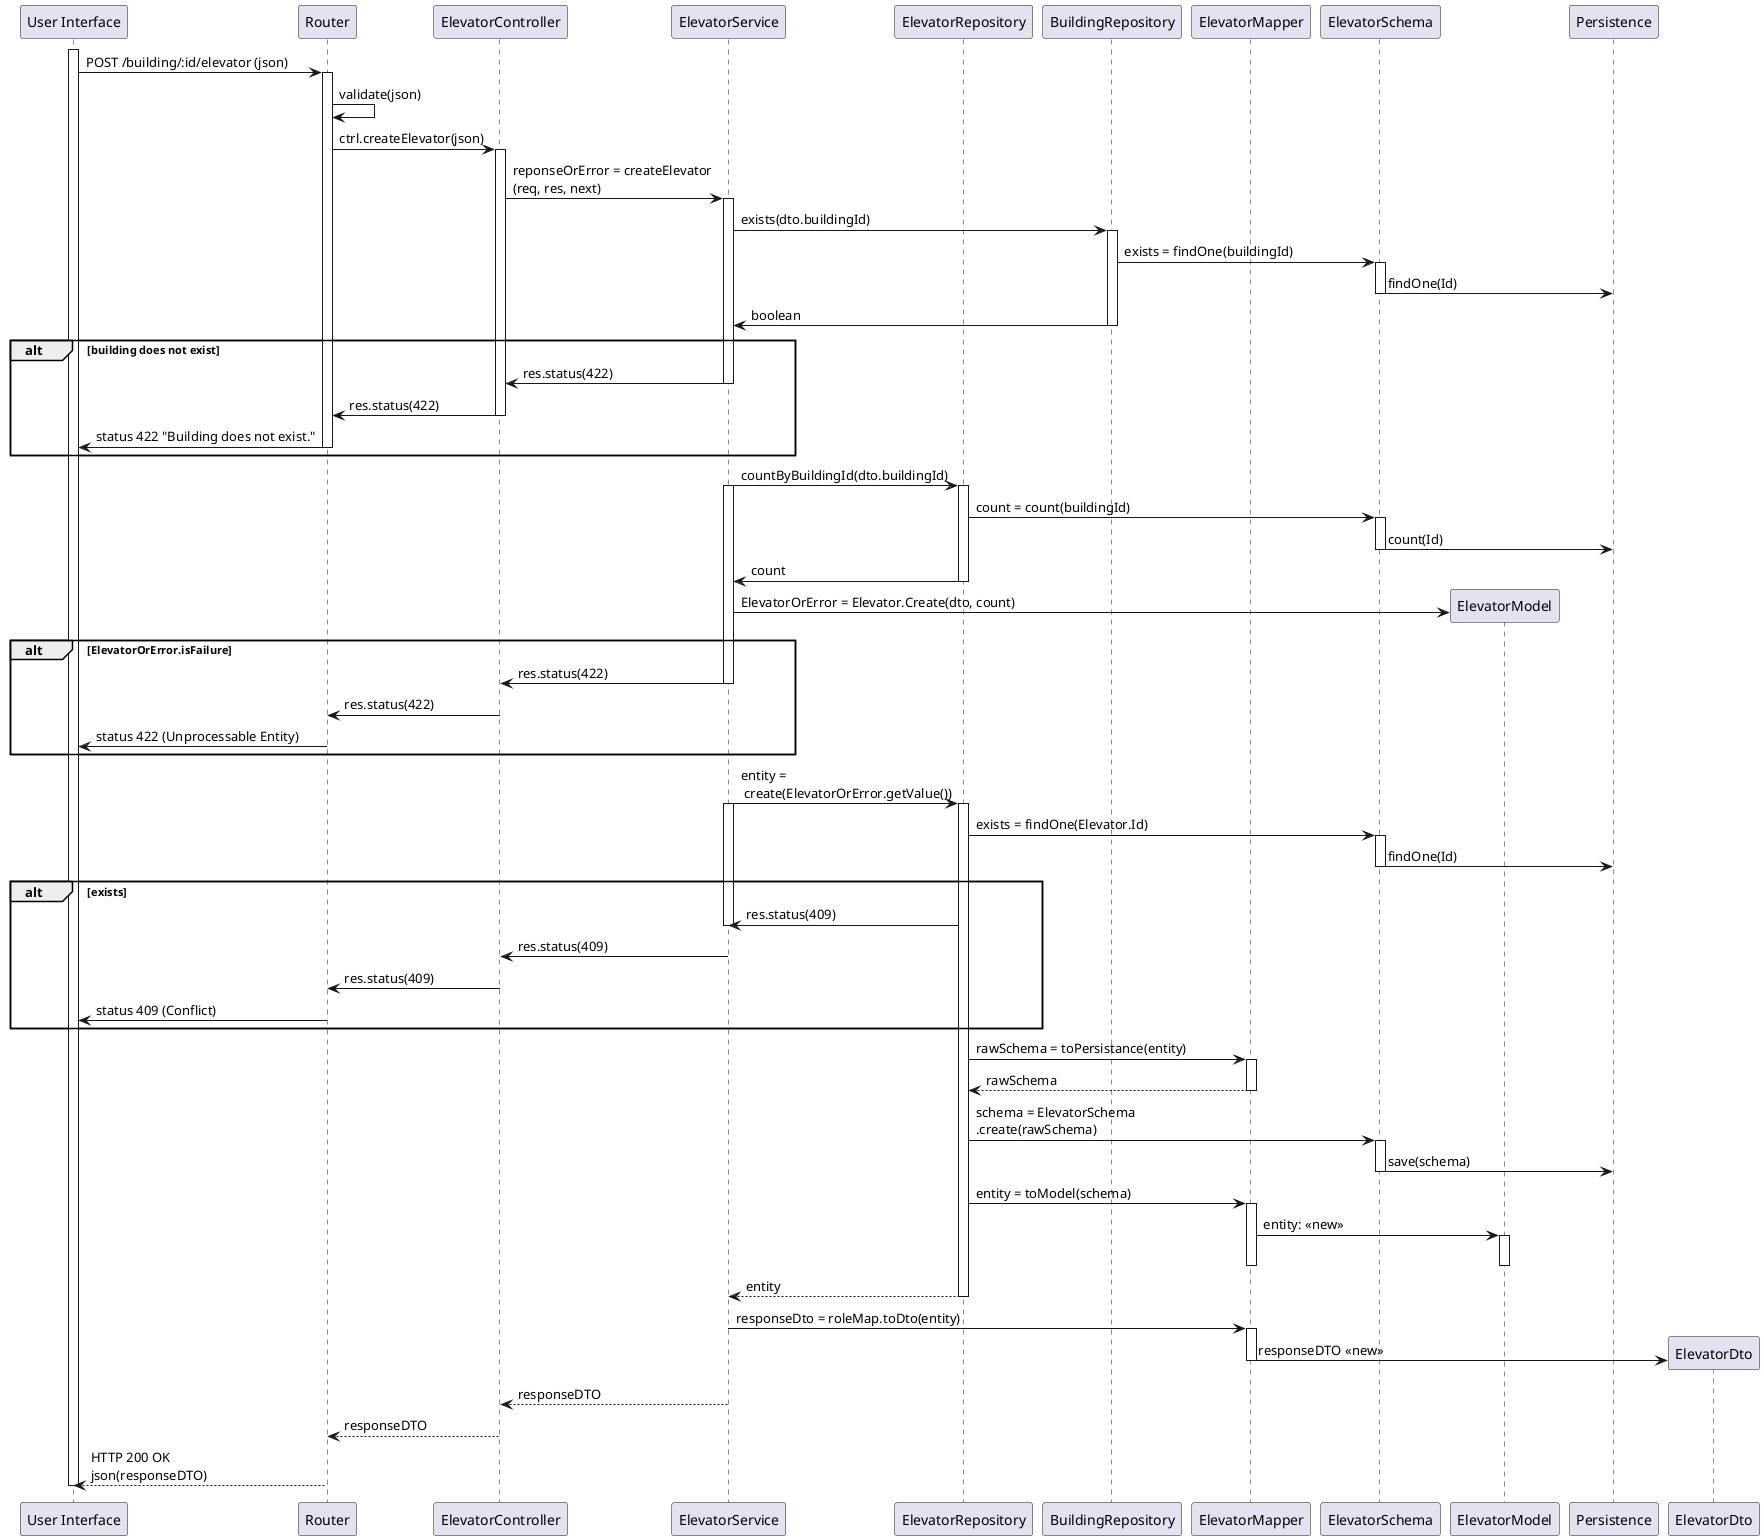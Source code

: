 @startuml
participant "User Interface" as UI
participant "Router" as Router
participant "ElevatorController" as Controller
participant "ElevatorService" as Service

participant "ElevatorRepository" as Repository
participant "BuildingRepository" as BRepo
participant "ElevatorMapper" as Mapper
participant "ElevatorSchema" as Schema
participant "ElevatorModel" as Model
participant "Persistence" as Persistence

activate UI
UI -> Router: POST /building/:id/elevator (json)
activate Router
Router -> Router: validate(json)
Router -> Controller: ctrl.createElevator(json)
activate Controller

Controller -> Service: reponseOrError = createElevator\n(req, res, next)
activate Service
Service -> BRepo : exists(dto.buildingId)
activate BRepo
BRepo -> Schema : exists = findOne(buildingId)
activate Schema
Schema -> Persistence:  findOne(Id)
deactivate Schema
BRepo -> Service: boolean
deactivate BRepo
alt building does not exist
Service -> Controller: res.status(422)
deactivate Service
Controller -> Router: res.status(422)
deactivate Controller
Router -> UI :status 422 "Building does not exist."
deactivate Router
end


Service -> Repository : countByBuildingId(dto.buildingId)
activate Service
activate Repository
Repository -> Schema : count = count(buildingId)
activate Schema
Schema -> Persistence:  count(Id)
deactivate Schema
Repository -> Service : count
deactivate Repository

create Model
Service -> Model: ElevatorOrError = Elevator.Create(dto, count)
alt ElevatorOrError.isFailure
Service -> Controller: res.status(422)
deactivate Service
Controller -> Router: res.status(422)
deactivate Controller
Router -> UI :status 422 (Unprocessable Entity)
deactivate Router
end
Service -> Repository: entity =\n create(ElevatorOrError.getValue())
activate Service
activate Repository
Repository -> Schema : exists = findOne(Elevator.Id)
activate Schema
Schema -> Persistence:  findOne(Id)
deactivate Schema
alt exists
Repository -> Service: res.status(409)
deactivate Service
Service -> Controller: res.status(409)
deactivate Service
Controller -> Router: res.status(409)
deactivate Controller
Router -> UI :status 409 (Conflict)
deactivate Router
end
Repository -> Mapper: rawSchema = toPersistance(entity)
activate Mapper
return rawSchema
Repository -> Schema : schema = ElevatorSchema\n.create(rawSchema)
activate Schema
Schema -> Persistence : save(schema)
deactivate Schema
Repository -> Mapper: entity = toModel(schema)
activate Mapper
Mapper -> Model: entity: <<new>>
activate Model
deactivate Model
deactivate Mapper

Repository --> Service: entity
deactivate Repository

Service -> Mapper: responseDto = roleMap.toDto(entity)
activate Mapper
create ElevatorDto
Mapper -> ElevatorDto: responseDTO <<new>>
deactivate Mapper

Service --> Controller: responseDTO
deactivate Service

Controller --> Router: responseDTO
deactivate Controller
Router --> UI: HTTP 200 OK\njson(responseDTO)
deactivate Router
deactivate UI
@enduml
